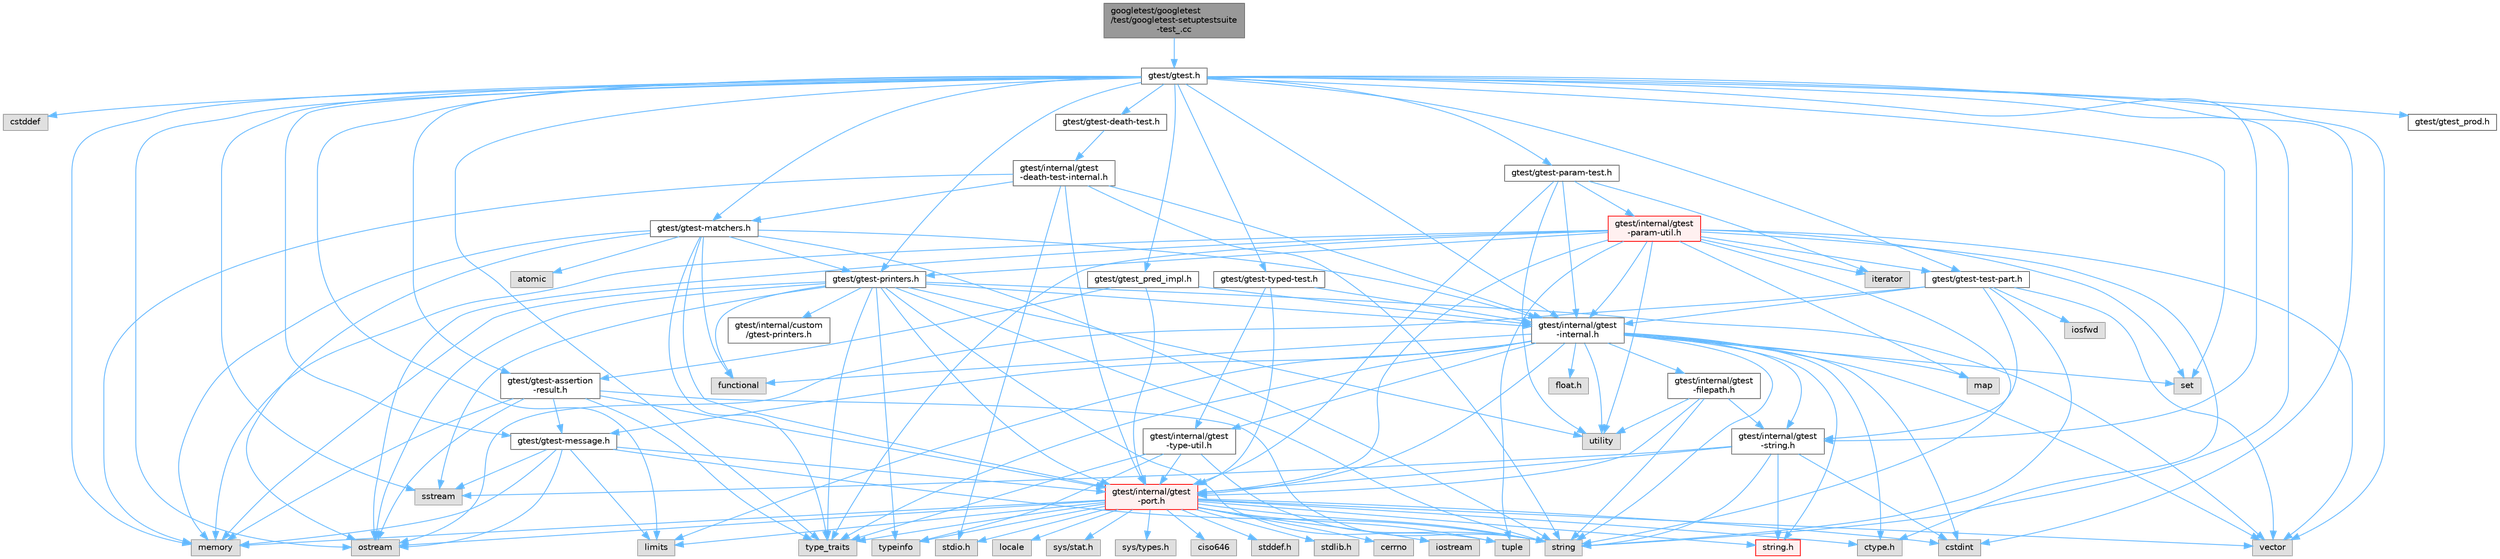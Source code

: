 digraph "googletest/googletest/test/googletest-setuptestsuite-test_.cc"
{
 // LATEX_PDF_SIZE
  bgcolor="transparent";
  edge [fontname=Helvetica,fontsize=10,labelfontname=Helvetica,labelfontsize=10];
  node [fontname=Helvetica,fontsize=10,shape=box,height=0.2,width=0.4];
  Node1 [id="Node000001",label="googletest/googletest\l/test/googletest-setuptestsuite\l-test_.cc",height=0.2,width=0.4,color="gray40", fillcolor="grey60", style="filled", fontcolor="black",tooltip=" "];
  Node1 -> Node2 [id="edge1_Node000001_Node000002",color="steelblue1",style="solid",tooltip=" "];
  Node2 [id="Node000002",label="gtest/gtest.h",height=0.2,width=0.4,color="grey40", fillcolor="white", style="filled",URL="$gtest_8h.html",tooltip=" "];
  Node2 -> Node3 [id="edge2_Node000002_Node000003",color="steelblue1",style="solid",tooltip=" "];
  Node3 [id="Node000003",label="cstddef",height=0.2,width=0.4,color="grey60", fillcolor="#E0E0E0", style="filled",tooltip=" "];
  Node2 -> Node4 [id="edge3_Node000002_Node000004",color="steelblue1",style="solid",tooltip=" "];
  Node4 [id="Node000004",label="cstdint",height=0.2,width=0.4,color="grey60", fillcolor="#E0E0E0", style="filled",tooltip=" "];
  Node2 -> Node5 [id="edge4_Node000002_Node000005",color="steelblue1",style="solid",tooltip=" "];
  Node5 [id="Node000005",label="limits",height=0.2,width=0.4,color="grey60", fillcolor="#E0E0E0", style="filled",tooltip=" "];
  Node2 -> Node6 [id="edge5_Node000002_Node000006",color="steelblue1",style="solid",tooltip=" "];
  Node6 [id="Node000006",label="memory",height=0.2,width=0.4,color="grey60", fillcolor="#E0E0E0", style="filled",tooltip=" "];
  Node2 -> Node7 [id="edge6_Node000002_Node000007",color="steelblue1",style="solid",tooltip=" "];
  Node7 [id="Node000007",label="ostream",height=0.2,width=0.4,color="grey60", fillcolor="#E0E0E0", style="filled",tooltip=" "];
  Node2 -> Node8 [id="edge7_Node000002_Node000008",color="steelblue1",style="solid",tooltip=" "];
  Node8 [id="Node000008",label="set",height=0.2,width=0.4,color="grey60", fillcolor="#E0E0E0", style="filled",tooltip=" "];
  Node2 -> Node9 [id="edge8_Node000002_Node000009",color="steelblue1",style="solid",tooltip=" "];
  Node9 [id="Node000009",label="sstream",height=0.2,width=0.4,color="grey60", fillcolor="#E0E0E0", style="filled",tooltip=" "];
  Node2 -> Node10 [id="edge9_Node000002_Node000010",color="steelblue1",style="solid",tooltip=" "];
  Node10 [id="Node000010",label="string",height=0.2,width=0.4,color="grey60", fillcolor="#E0E0E0", style="filled",tooltip=" "];
  Node2 -> Node11 [id="edge10_Node000002_Node000011",color="steelblue1",style="solid",tooltip=" "];
  Node11 [id="Node000011",label="type_traits",height=0.2,width=0.4,color="grey60", fillcolor="#E0E0E0", style="filled",tooltip=" "];
  Node2 -> Node12 [id="edge11_Node000002_Node000012",color="steelblue1",style="solid",tooltip=" "];
  Node12 [id="Node000012",label="vector",height=0.2,width=0.4,color="grey60", fillcolor="#E0E0E0", style="filled",tooltip=" "];
  Node2 -> Node13 [id="edge12_Node000002_Node000013",color="steelblue1",style="solid",tooltip=" "];
  Node13 [id="Node000013",label="gtest/gtest-assertion\l-result.h",height=0.2,width=0.4,color="grey40", fillcolor="white", style="filled",URL="$gtest-assertion-result_8h.html",tooltip=" "];
  Node13 -> Node6 [id="edge13_Node000013_Node000006",color="steelblue1",style="solid",tooltip=" "];
  Node13 -> Node7 [id="edge14_Node000013_Node000007",color="steelblue1",style="solid",tooltip=" "];
  Node13 -> Node10 [id="edge15_Node000013_Node000010",color="steelblue1",style="solid",tooltip=" "];
  Node13 -> Node11 [id="edge16_Node000013_Node000011",color="steelblue1",style="solid",tooltip=" "];
  Node13 -> Node14 [id="edge17_Node000013_Node000014",color="steelblue1",style="solid",tooltip=" "];
  Node14 [id="Node000014",label="gtest/gtest-message.h",height=0.2,width=0.4,color="grey40", fillcolor="white", style="filled",URL="$gtest-message_8h.html",tooltip=" "];
  Node14 -> Node5 [id="edge18_Node000014_Node000005",color="steelblue1",style="solid",tooltip=" "];
  Node14 -> Node6 [id="edge19_Node000014_Node000006",color="steelblue1",style="solid",tooltip=" "];
  Node14 -> Node7 [id="edge20_Node000014_Node000007",color="steelblue1",style="solid",tooltip=" "];
  Node14 -> Node9 [id="edge21_Node000014_Node000009",color="steelblue1",style="solid",tooltip=" "];
  Node14 -> Node10 [id="edge22_Node000014_Node000010",color="steelblue1",style="solid",tooltip=" "];
  Node14 -> Node15 [id="edge23_Node000014_Node000015",color="steelblue1",style="solid",tooltip=" "];
  Node15 [id="Node000015",label="gtest/internal/gtest\l-port.h",height=0.2,width=0.4,color="red", fillcolor="#FFF0F0", style="filled",URL="$gtest-port_8h.html",tooltip=" "];
  Node15 -> Node16 [id="edge24_Node000015_Node000016",color="steelblue1",style="solid",tooltip=" "];
  Node16 [id="Node000016",label="ciso646",height=0.2,width=0.4,color="grey60", fillcolor="#E0E0E0", style="filled",tooltip=" "];
  Node15 -> Node17 [id="edge25_Node000015_Node000017",color="steelblue1",style="solid",tooltip=" "];
  Node17 [id="Node000017",label="ctype.h",height=0.2,width=0.4,color="grey60", fillcolor="#E0E0E0", style="filled",tooltip=" "];
  Node15 -> Node18 [id="edge26_Node000015_Node000018",color="steelblue1",style="solid",tooltip=" "];
  Node18 [id="Node000018",label="stddef.h",height=0.2,width=0.4,color="grey60", fillcolor="#E0E0E0", style="filled",tooltip=" "];
  Node15 -> Node19 [id="edge27_Node000015_Node000019",color="steelblue1",style="solid",tooltip=" "];
  Node19 [id="Node000019",label="stdio.h",height=0.2,width=0.4,color="grey60", fillcolor="#E0E0E0", style="filled",tooltip=" "];
  Node15 -> Node20 [id="edge28_Node000015_Node000020",color="steelblue1",style="solid",tooltip=" "];
  Node20 [id="Node000020",label="stdlib.h",height=0.2,width=0.4,color="grey60", fillcolor="#E0E0E0", style="filled",tooltip=" "];
  Node15 -> Node21 [id="edge29_Node000015_Node000021",color="steelblue1",style="solid",tooltip=" "];
  Node21 [id="Node000021",label="string.h",height=0.2,width=0.4,color="red", fillcolor="#FFF0F0", style="filled",URL="$string_8h.html",tooltip=" "];
  Node15 -> Node32 [id="edge30_Node000015_Node000032",color="steelblue1",style="solid",tooltip=" "];
  Node32 [id="Node000032",label="cerrno",height=0.2,width=0.4,color="grey60", fillcolor="#E0E0E0", style="filled",tooltip=" "];
  Node15 -> Node4 [id="edge31_Node000015_Node000004",color="steelblue1",style="solid",tooltip=" "];
  Node15 -> Node33 [id="edge32_Node000015_Node000033",color="steelblue1",style="solid",tooltip=" "];
  Node33 [id="Node000033",label="iostream",height=0.2,width=0.4,color="grey60", fillcolor="#E0E0E0", style="filled",tooltip=" "];
  Node15 -> Node5 [id="edge33_Node000015_Node000005",color="steelblue1",style="solid",tooltip=" "];
  Node15 -> Node34 [id="edge34_Node000015_Node000034",color="steelblue1",style="solid",tooltip=" "];
  Node34 [id="Node000034",label="locale",height=0.2,width=0.4,color="grey60", fillcolor="#E0E0E0", style="filled",tooltip=" "];
  Node15 -> Node6 [id="edge35_Node000015_Node000006",color="steelblue1",style="solid",tooltip=" "];
  Node15 -> Node7 [id="edge36_Node000015_Node000007",color="steelblue1",style="solid",tooltip=" "];
  Node15 -> Node10 [id="edge37_Node000015_Node000010",color="steelblue1",style="solid",tooltip=" "];
  Node15 -> Node35 [id="edge38_Node000015_Node000035",color="steelblue1",style="solid",tooltip=" "];
  Node35 [id="Node000035",label="tuple",height=0.2,width=0.4,color="grey60", fillcolor="#E0E0E0", style="filled",tooltip=" "];
  Node15 -> Node11 [id="edge39_Node000015_Node000011",color="steelblue1",style="solid",tooltip=" "];
  Node15 -> Node12 [id="edge40_Node000015_Node000012",color="steelblue1",style="solid",tooltip=" "];
  Node15 -> Node36 [id="edge41_Node000015_Node000036",color="steelblue1",style="solid",tooltip=" "];
  Node36 [id="Node000036",label="sys/stat.h",height=0.2,width=0.4,color="grey60", fillcolor="#E0E0E0", style="filled",tooltip=" "];
  Node15 -> Node37 [id="edge42_Node000015_Node000037",color="steelblue1",style="solid",tooltip=" "];
  Node37 [id="Node000037",label="sys/types.h",height=0.2,width=0.4,color="grey60", fillcolor="#E0E0E0", style="filled",tooltip=" "];
  Node15 -> Node43 [id="edge43_Node000015_Node000043",color="steelblue1",style="solid",tooltip=" "];
  Node43 [id="Node000043",label="typeinfo",height=0.2,width=0.4,color="grey60", fillcolor="#E0E0E0", style="filled",tooltip=" "];
  Node13 -> Node15 [id="edge44_Node000013_Node000015",color="steelblue1",style="solid",tooltip=" "];
  Node2 -> Node44 [id="edge45_Node000002_Node000044",color="steelblue1",style="solid",tooltip=" "];
  Node44 [id="Node000044",label="gtest/gtest-death-test.h",height=0.2,width=0.4,color="grey40", fillcolor="white", style="filled",URL="$gtest-death-test_8h.html",tooltip=" "];
  Node44 -> Node45 [id="edge46_Node000044_Node000045",color="steelblue1",style="solid",tooltip=" "];
  Node45 [id="Node000045",label="gtest/internal/gtest\l-death-test-internal.h",height=0.2,width=0.4,color="grey40", fillcolor="white", style="filled",URL="$gtest-death-test-internal_8h.html",tooltip=" "];
  Node45 -> Node19 [id="edge47_Node000045_Node000019",color="steelblue1",style="solid",tooltip=" "];
  Node45 -> Node6 [id="edge48_Node000045_Node000006",color="steelblue1",style="solid",tooltip=" "];
  Node45 -> Node10 [id="edge49_Node000045_Node000010",color="steelblue1",style="solid",tooltip=" "];
  Node45 -> Node46 [id="edge50_Node000045_Node000046",color="steelblue1",style="solid",tooltip=" "];
  Node46 [id="Node000046",label="gtest/gtest-matchers.h",height=0.2,width=0.4,color="grey40", fillcolor="white", style="filled",URL="$gtest-matchers_8h.html",tooltip=" "];
  Node46 -> Node47 [id="edge51_Node000046_Node000047",color="steelblue1",style="solid",tooltip=" "];
  Node47 [id="Node000047",label="atomic",height=0.2,width=0.4,color="grey60", fillcolor="#E0E0E0", style="filled",tooltip=" "];
  Node46 -> Node48 [id="edge52_Node000046_Node000048",color="steelblue1",style="solid",tooltip=" "];
  Node48 [id="Node000048",label="functional",height=0.2,width=0.4,color="grey60", fillcolor="#E0E0E0", style="filled",tooltip=" "];
  Node46 -> Node6 [id="edge53_Node000046_Node000006",color="steelblue1",style="solid",tooltip=" "];
  Node46 -> Node7 [id="edge54_Node000046_Node000007",color="steelblue1",style="solid",tooltip=" "];
  Node46 -> Node10 [id="edge55_Node000046_Node000010",color="steelblue1",style="solid",tooltip=" "];
  Node46 -> Node11 [id="edge56_Node000046_Node000011",color="steelblue1",style="solid",tooltip=" "];
  Node46 -> Node49 [id="edge57_Node000046_Node000049",color="steelblue1",style="solid",tooltip=" "];
  Node49 [id="Node000049",label="gtest/gtest-printers.h",height=0.2,width=0.4,color="grey40", fillcolor="white", style="filled",URL="$gtest-printers_8h.html",tooltip=" "];
  Node49 -> Node48 [id="edge58_Node000049_Node000048",color="steelblue1",style="solid",tooltip=" "];
  Node49 -> Node6 [id="edge59_Node000049_Node000006",color="steelblue1",style="solid",tooltip=" "];
  Node49 -> Node7 [id="edge60_Node000049_Node000007",color="steelblue1",style="solid",tooltip=" "];
  Node49 -> Node9 [id="edge61_Node000049_Node000009",color="steelblue1",style="solid",tooltip=" "];
  Node49 -> Node10 [id="edge62_Node000049_Node000010",color="steelblue1",style="solid",tooltip=" "];
  Node49 -> Node35 [id="edge63_Node000049_Node000035",color="steelblue1",style="solid",tooltip=" "];
  Node49 -> Node11 [id="edge64_Node000049_Node000011",color="steelblue1",style="solid",tooltip=" "];
  Node49 -> Node43 [id="edge65_Node000049_Node000043",color="steelblue1",style="solid",tooltip=" "];
  Node49 -> Node26 [id="edge66_Node000049_Node000026",color="steelblue1",style="solid",tooltip=" "];
  Node26 [id="Node000026",label="utility",height=0.2,width=0.4,color="grey60", fillcolor="#E0E0E0", style="filled",tooltip=" "];
  Node49 -> Node12 [id="edge67_Node000049_Node000012",color="steelblue1",style="solid",tooltip=" "];
  Node49 -> Node50 [id="edge68_Node000049_Node000050",color="steelblue1",style="solid",tooltip=" "];
  Node50 [id="Node000050",label="gtest/internal/gtest\l-internal.h",height=0.2,width=0.4,color="grey40", fillcolor="white", style="filled",URL="$gtest-internal_8h.html",tooltip=" "];
  Node50 -> Node15 [id="edge69_Node000050_Node000015",color="steelblue1",style="solid",tooltip=" "];
  Node50 -> Node17 [id="edge70_Node000050_Node000017",color="steelblue1",style="solid",tooltip=" "];
  Node50 -> Node51 [id="edge71_Node000050_Node000051",color="steelblue1",style="solid",tooltip=" "];
  Node51 [id="Node000051",label="float.h",height=0.2,width=0.4,color="grey60", fillcolor="#E0E0E0", style="filled",tooltip=" "];
  Node50 -> Node21 [id="edge72_Node000050_Node000021",color="steelblue1",style="solid",tooltip=" "];
  Node50 -> Node4 [id="edge73_Node000050_Node000004",color="steelblue1",style="solid",tooltip=" "];
  Node50 -> Node48 [id="edge74_Node000050_Node000048",color="steelblue1",style="solid",tooltip=" "];
  Node50 -> Node5 [id="edge75_Node000050_Node000005",color="steelblue1",style="solid",tooltip=" "];
  Node50 -> Node52 [id="edge76_Node000050_Node000052",color="steelblue1",style="solid",tooltip=" "];
  Node52 [id="Node000052",label="map",height=0.2,width=0.4,color="grey60", fillcolor="#E0E0E0", style="filled",tooltip=" "];
  Node50 -> Node8 [id="edge77_Node000050_Node000008",color="steelblue1",style="solid",tooltip=" "];
  Node50 -> Node10 [id="edge78_Node000050_Node000010",color="steelblue1",style="solid",tooltip=" "];
  Node50 -> Node11 [id="edge79_Node000050_Node000011",color="steelblue1",style="solid",tooltip=" "];
  Node50 -> Node26 [id="edge80_Node000050_Node000026",color="steelblue1",style="solid",tooltip=" "];
  Node50 -> Node12 [id="edge81_Node000050_Node000012",color="steelblue1",style="solid",tooltip=" "];
  Node50 -> Node14 [id="edge82_Node000050_Node000014",color="steelblue1",style="solid",tooltip=" "];
  Node50 -> Node53 [id="edge83_Node000050_Node000053",color="steelblue1",style="solid",tooltip=" "];
  Node53 [id="Node000053",label="gtest/internal/gtest\l-filepath.h",height=0.2,width=0.4,color="grey40", fillcolor="white", style="filled",URL="$gtest-filepath_8h.html",tooltip=" "];
  Node53 -> Node10 [id="edge84_Node000053_Node000010",color="steelblue1",style="solid",tooltip=" "];
  Node53 -> Node26 [id="edge85_Node000053_Node000026",color="steelblue1",style="solid",tooltip=" "];
  Node53 -> Node15 [id="edge86_Node000053_Node000015",color="steelblue1",style="solid",tooltip=" "];
  Node53 -> Node54 [id="edge87_Node000053_Node000054",color="steelblue1",style="solid",tooltip=" "];
  Node54 [id="Node000054",label="gtest/internal/gtest\l-string.h",height=0.2,width=0.4,color="grey40", fillcolor="white", style="filled",URL="$gtest-string_8h.html",tooltip=" "];
  Node54 -> Node21 [id="edge88_Node000054_Node000021",color="steelblue1",style="solid",tooltip=" "];
  Node54 -> Node4 [id="edge89_Node000054_Node000004",color="steelblue1",style="solid",tooltip=" "];
  Node54 -> Node9 [id="edge90_Node000054_Node000009",color="steelblue1",style="solid",tooltip=" "];
  Node54 -> Node10 [id="edge91_Node000054_Node000010",color="steelblue1",style="solid",tooltip=" "];
  Node54 -> Node15 [id="edge92_Node000054_Node000015",color="steelblue1",style="solid",tooltip=" "];
  Node50 -> Node54 [id="edge93_Node000050_Node000054",color="steelblue1",style="solid",tooltip=" "];
  Node50 -> Node55 [id="edge94_Node000050_Node000055",color="steelblue1",style="solid",tooltip=" "];
  Node55 [id="Node000055",label="gtest/internal/gtest\l-type-util.h",height=0.2,width=0.4,color="grey40", fillcolor="white", style="filled",URL="$gtest-type-util_8h.html",tooltip=" "];
  Node55 -> Node10 [id="edge95_Node000055_Node000010",color="steelblue1",style="solid",tooltip=" "];
  Node55 -> Node11 [id="edge96_Node000055_Node000011",color="steelblue1",style="solid",tooltip=" "];
  Node55 -> Node43 [id="edge97_Node000055_Node000043",color="steelblue1",style="solid",tooltip=" "];
  Node55 -> Node15 [id="edge98_Node000055_Node000015",color="steelblue1",style="solid",tooltip=" "];
  Node49 -> Node15 [id="edge99_Node000049_Node000015",color="steelblue1",style="solid",tooltip=" "];
  Node49 -> Node56 [id="edge100_Node000049_Node000056",color="steelblue1",style="solid",tooltip=" "];
  Node56 [id="Node000056",label="gtest/internal/custom\l/gtest-printers.h",height=0.2,width=0.4,color="grey40", fillcolor="white", style="filled",URL="$internal_2custom_2gtest-printers_8h.html",tooltip=" "];
  Node46 -> Node50 [id="edge101_Node000046_Node000050",color="steelblue1",style="solid",tooltip=" "];
  Node46 -> Node15 [id="edge102_Node000046_Node000015",color="steelblue1",style="solid",tooltip=" "];
  Node45 -> Node50 [id="edge103_Node000045_Node000050",color="steelblue1",style="solid",tooltip=" "];
  Node45 -> Node15 [id="edge104_Node000045_Node000015",color="steelblue1",style="solid",tooltip=" "];
  Node2 -> Node46 [id="edge105_Node000002_Node000046",color="steelblue1",style="solid",tooltip=" "];
  Node2 -> Node14 [id="edge106_Node000002_Node000014",color="steelblue1",style="solid",tooltip=" "];
  Node2 -> Node57 [id="edge107_Node000002_Node000057",color="steelblue1",style="solid",tooltip=" "];
  Node57 [id="Node000057",label="gtest/gtest-param-test.h",height=0.2,width=0.4,color="grey40", fillcolor="white", style="filled",URL="$gtest-param-test_8h.html",tooltip=" "];
  Node57 -> Node28 [id="edge108_Node000057_Node000028",color="steelblue1",style="solid",tooltip=" "];
  Node28 [id="Node000028",label="iterator",height=0.2,width=0.4,color="grey60", fillcolor="#E0E0E0", style="filled",tooltip=" "];
  Node57 -> Node26 [id="edge109_Node000057_Node000026",color="steelblue1",style="solid",tooltip=" "];
  Node57 -> Node50 [id="edge110_Node000057_Node000050",color="steelblue1",style="solid",tooltip=" "];
  Node57 -> Node58 [id="edge111_Node000057_Node000058",color="steelblue1",style="solid",tooltip=" "];
  Node58 [id="Node000058",label="gtest/internal/gtest\l-param-util.h",height=0.2,width=0.4,color="red", fillcolor="#FFF0F0", style="filled",URL="$gtest-param-util_8h.html",tooltip=" "];
  Node58 -> Node17 [id="edge112_Node000058_Node000017",color="steelblue1",style="solid",tooltip=" "];
  Node58 -> Node28 [id="edge113_Node000058_Node000028",color="steelblue1",style="solid",tooltip=" "];
  Node58 -> Node52 [id="edge114_Node000058_Node000052",color="steelblue1",style="solid",tooltip=" "];
  Node58 -> Node6 [id="edge115_Node000058_Node000006",color="steelblue1",style="solid",tooltip=" "];
  Node58 -> Node7 [id="edge116_Node000058_Node000007",color="steelblue1",style="solid",tooltip=" "];
  Node58 -> Node8 [id="edge117_Node000058_Node000008",color="steelblue1",style="solid",tooltip=" "];
  Node58 -> Node10 [id="edge118_Node000058_Node000010",color="steelblue1",style="solid",tooltip=" "];
  Node58 -> Node35 [id="edge119_Node000058_Node000035",color="steelblue1",style="solid",tooltip=" "];
  Node58 -> Node11 [id="edge120_Node000058_Node000011",color="steelblue1",style="solid",tooltip=" "];
  Node58 -> Node26 [id="edge121_Node000058_Node000026",color="steelblue1",style="solid",tooltip=" "];
  Node58 -> Node12 [id="edge122_Node000058_Node000012",color="steelblue1",style="solid",tooltip=" "];
  Node58 -> Node49 [id="edge123_Node000058_Node000049",color="steelblue1",style="solid",tooltip=" "];
  Node58 -> Node61 [id="edge124_Node000058_Node000061",color="steelblue1",style="solid",tooltip=" "];
  Node61 [id="Node000061",label="gtest/gtest-test-part.h",height=0.2,width=0.4,color="grey40", fillcolor="white", style="filled",URL="$gtest-test-part_8h.html",tooltip=" "];
  Node61 -> Node62 [id="edge125_Node000061_Node000062",color="steelblue1",style="solid",tooltip=" "];
  Node62 [id="Node000062",label="iosfwd",height=0.2,width=0.4,color="grey60", fillcolor="#E0E0E0", style="filled",tooltip=" "];
  Node61 -> Node7 [id="edge126_Node000061_Node000007",color="steelblue1",style="solid",tooltip=" "];
  Node61 -> Node10 [id="edge127_Node000061_Node000010",color="steelblue1",style="solid",tooltip=" "];
  Node61 -> Node12 [id="edge128_Node000061_Node000012",color="steelblue1",style="solid",tooltip=" "];
  Node61 -> Node50 [id="edge129_Node000061_Node000050",color="steelblue1",style="solid",tooltip=" "];
  Node61 -> Node54 [id="edge130_Node000061_Node000054",color="steelblue1",style="solid",tooltip=" "];
  Node58 -> Node50 [id="edge131_Node000058_Node000050",color="steelblue1",style="solid",tooltip=" "];
  Node58 -> Node15 [id="edge132_Node000058_Node000015",color="steelblue1",style="solid",tooltip=" "];
  Node57 -> Node15 [id="edge133_Node000057_Node000015",color="steelblue1",style="solid",tooltip=" "];
  Node2 -> Node49 [id="edge134_Node000002_Node000049",color="steelblue1",style="solid",tooltip=" "];
  Node2 -> Node61 [id="edge135_Node000002_Node000061",color="steelblue1",style="solid",tooltip=" "];
  Node2 -> Node63 [id="edge136_Node000002_Node000063",color="steelblue1",style="solid",tooltip=" "];
  Node63 [id="Node000063",label="gtest/gtest-typed-test.h",height=0.2,width=0.4,color="grey40", fillcolor="white", style="filled",URL="$gtest-typed-test_8h.html",tooltip=" "];
  Node63 -> Node50 [id="edge137_Node000063_Node000050",color="steelblue1",style="solid",tooltip=" "];
  Node63 -> Node15 [id="edge138_Node000063_Node000015",color="steelblue1",style="solid",tooltip=" "];
  Node63 -> Node55 [id="edge139_Node000063_Node000055",color="steelblue1",style="solid",tooltip=" "];
  Node2 -> Node64 [id="edge140_Node000002_Node000064",color="steelblue1",style="solid",tooltip=" "];
  Node64 [id="Node000064",label="gtest/gtest_pred_impl.h",height=0.2,width=0.4,color="grey40", fillcolor="white", style="filled",URL="$gtest__pred__impl_8h.html",tooltip=" "];
  Node64 -> Node13 [id="edge141_Node000064_Node000013",color="steelblue1",style="solid",tooltip=" "];
  Node64 -> Node50 [id="edge142_Node000064_Node000050",color="steelblue1",style="solid",tooltip=" "];
  Node64 -> Node15 [id="edge143_Node000064_Node000015",color="steelblue1",style="solid",tooltip=" "];
  Node2 -> Node65 [id="edge144_Node000002_Node000065",color="steelblue1",style="solid",tooltip=" "];
  Node65 [id="Node000065",label="gtest/gtest_prod.h",height=0.2,width=0.4,color="grey40", fillcolor="white", style="filled",URL="$gtest__prod_8h.html",tooltip=" "];
  Node2 -> Node50 [id="edge145_Node000002_Node000050",color="steelblue1",style="solid",tooltip=" "];
  Node2 -> Node54 [id="edge146_Node000002_Node000054",color="steelblue1",style="solid",tooltip=" "];
}
